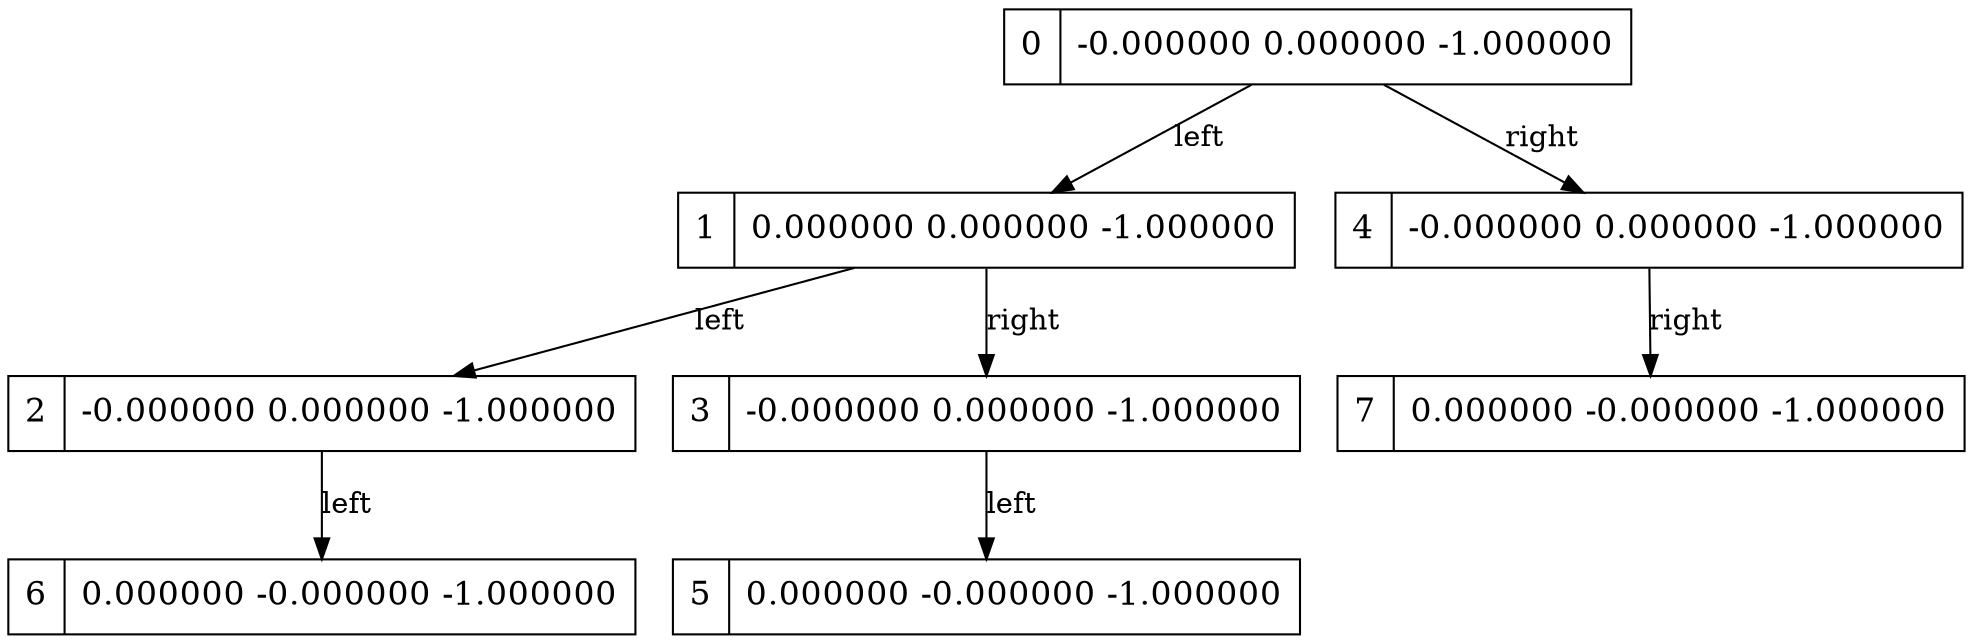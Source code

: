digraph g { graph []; node [ fontsize="16" shape = "ellipse"]; edge [];"node0" [ label = "0 | -0.000000 0.000000 -1.000000 " shape = "record" ];"node1" [ label = "1 | 0.000000 0.000000 -1.000000 " shape = "record" ];"node2" [ label = "2 | -0.000000 0.000000 -1.000000 " shape = "record" ];"node6" [ label = "6 | 0.000000 -0.000000 -1.000000 " shape = "record" ];"node3" [ label = "3 | -0.000000 0.000000 -1.000000 " shape = "record" ];"node5" [ label = "5 | 0.000000 -0.000000 -1.000000 " shape = "record" ];"node4" [ label = "4 | -0.000000 0.000000 -1.000000 " shape = "record" ];"node7" [ label = "7 | 0.000000 -0.000000 -1.000000 " shape = "record" ];"node0"-> "node1" [ label = "left"];"node1"-> "node2" [ label = "left"];"node2"-> "node6" [ label = "left"];"node1"-> "node3" [ label = "right"];"node3"-> "node5" [ label = "left"];"node0"-> "node4" [ label = "right"];"node4"-> "node7" [ label = "right"];}